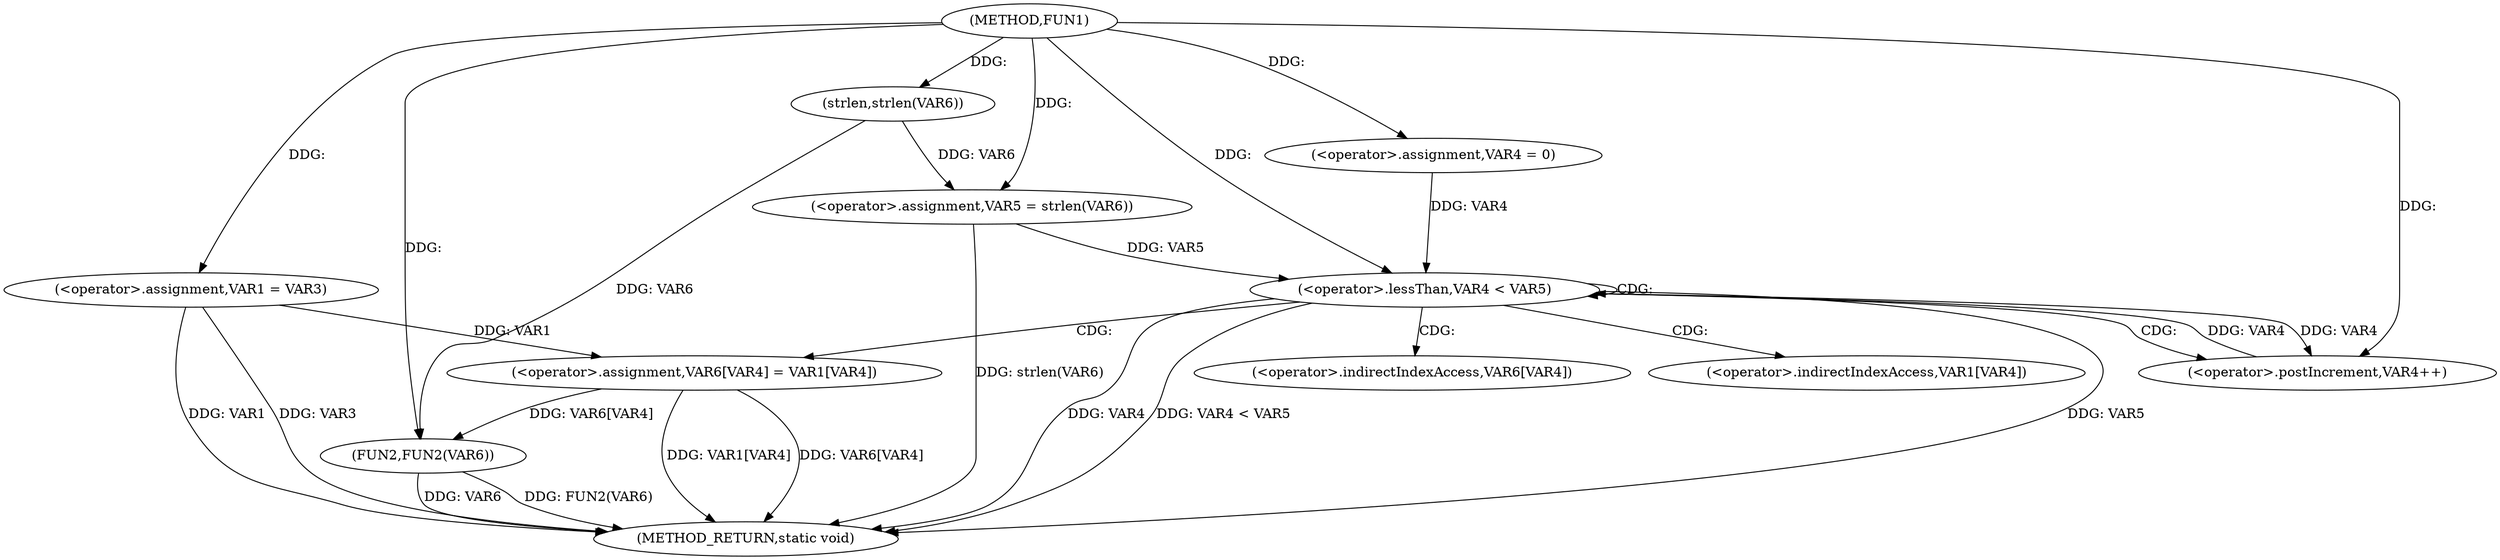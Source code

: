 digraph FUN1 {  
"1000100" [label = "(METHOD,FUN1)" ]
"1000135" [label = "(METHOD_RETURN,static void)" ]
"1000105" [label = "(<operator>.assignment,VAR1 = VAR3)" ]
"1000112" [label = "(<operator>.assignment,VAR5 = strlen(VAR6))" ]
"1000114" [label = "(strlen,strlen(VAR6))" ]
"1000117" [label = "(<operator>.assignment,VAR4 = 0)" ]
"1000120" [label = "(<operator>.lessThan,VAR4 < VAR5)" ]
"1000123" [label = "(<operator>.postIncrement,VAR4++)" ]
"1000126" [label = "(<operator>.assignment,VAR6[VAR4] = VAR1[VAR4])" ]
"1000133" [label = "(FUN2,FUN2(VAR6))" ]
"1000127" [label = "(<operator>.indirectIndexAccess,VAR6[VAR4])" ]
"1000130" [label = "(<operator>.indirectIndexAccess,VAR1[VAR4])" ]
  "1000105" -> "1000135"  [ label = "DDG: VAR3"] 
  "1000112" -> "1000135"  [ label = "DDG: strlen(VAR6)"] 
  "1000133" -> "1000135"  [ label = "DDG: VAR6"] 
  "1000120" -> "1000135"  [ label = "DDG: VAR4"] 
  "1000126" -> "1000135"  [ label = "DDG: VAR6[VAR4]"] 
  "1000120" -> "1000135"  [ label = "DDG: VAR4 < VAR5"] 
  "1000120" -> "1000135"  [ label = "DDG: VAR5"] 
  "1000105" -> "1000135"  [ label = "DDG: VAR1"] 
  "1000126" -> "1000135"  [ label = "DDG: VAR1[VAR4]"] 
  "1000133" -> "1000135"  [ label = "DDG: FUN2(VAR6)"] 
  "1000100" -> "1000105"  [ label = "DDG: "] 
  "1000114" -> "1000112"  [ label = "DDG: VAR6"] 
  "1000100" -> "1000112"  [ label = "DDG: "] 
  "1000100" -> "1000114"  [ label = "DDG: "] 
  "1000100" -> "1000117"  [ label = "DDG: "] 
  "1000117" -> "1000120"  [ label = "DDG: VAR4"] 
  "1000123" -> "1000120"  [ label = "DDG: VAR4"] 
  "1000100" -> "1000120"  [ label = "DDG: "] 
  "1000112" -> "1000120"  [ label = "DDG: VAR5"] 
  "1000120" -> "1000123"  [ label = "DDG: VAR4"] 
  "1000100" -> "1000123"  [ label = "DDG: "] 
  "1000105" -> "1000126"  [ label = "DDG: VAR1"] 
  "1000114" -> "1000133"  [ label = "DDG: VAR6"] 
  "1000126" -> "1000133"  [ label = "DDG: VAR6[VAR4]"] 
  "1000100" -> "1000133"  [ label = "DDG: "] 
  "1000120" -> "1000123"  [ label = "CDG: "] 
  "1000120" -> "1000130"  [ label = "CDG: "] 
  "1000120" -> "1000120"  [ label = "CDG: "] 
  "1000120" -> "1000127"  [ label = "CDG: "] 
  "1000120" -> "1000126"  [ label = "CDG: "] 
}
